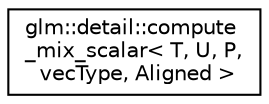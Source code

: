 digraph "Graphical Class Hierarchy"
{
 // LATEX_PDF_SIZE
  edge [fontname="Helvetica",fontsize="10",labelfontname="Helvetica",labelfontsize="10"];
  node [fontname="Helvetica",fontsize="10",shape=record];
  rankdir="LR";
  Node0 [label="glm::detail::compute\l_mix_scalar\< T, U, P,\l vecType, Aligned \>",height=0.2,width=0.4,color="black", fillcolor="white", style="filled",URL="$structglm_1_1detail_1_1compute__mix__scalar.html",tooltip=" "];
}
